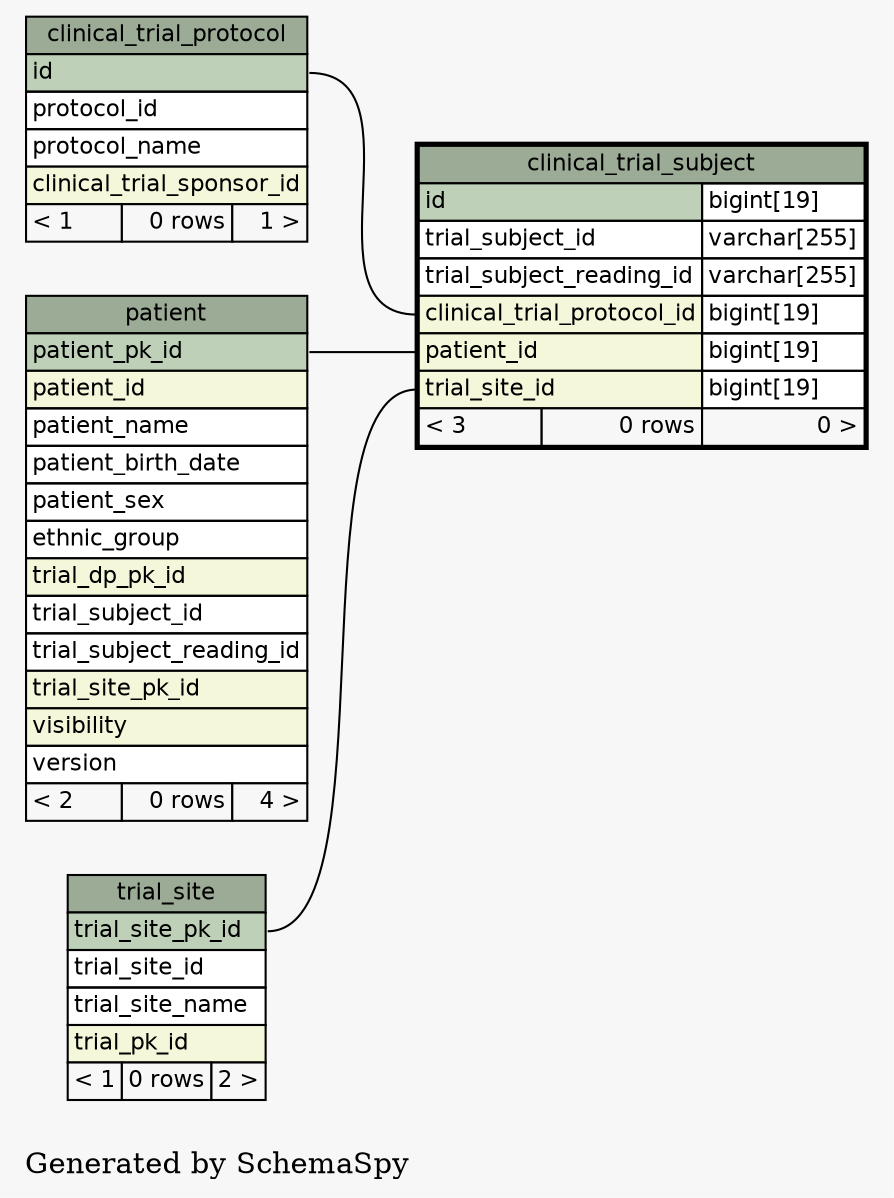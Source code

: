 // dot 2.16.1 on Linux 2.6.25.6-27.fc8
digraph "oneDegreeRelationshipsGraph" {
  graph [
    rankdir="RL"
    bgcolor="#f7f7f7"
    label="\nGenerated by SchemaSpy"
    labeljust="l"
  ];
  node [
    fontname="Helvetica"
    fontsize="11"
    shape="plaintext"
  ];
  edge [
    arrowsize="0.8"
  ];
  "clinical_trial_subject":"clinical_trial_protocol_id":w -> "clinical_trial_protocol":"id":e [arrowtail=crowtee arrowhead=none];
  "clinical_trial_subject":"patient_id":w -> "patient":"patient_pk_id":e [arrowtail=crowtee arrowhead=none];
  "clinical_trial_subject":"trial_site_id":w -> "trial_site":"trial_site_pk_id":e [arrowtail=crowtee arrowhead=none];
  "clinical_trial_protocol" [
    label=<
    <TABLE BORDER="0" CELLBORDER="1" CELLSPACING="0" BGCOLOR="#ffffff">
      <TR><TD PORT="clinical_trial_protocol.heading" COLSPAN="3" BGCOLOR="#9bab96" ALIGN="CENTER">clinical_trial_protocol</TD></TR>
      <TR><TD PORT="id" COLSPAN="3" BGCOLOR="#bed1b8" ALIGN="LEFT">id</TD></TR>
      <TR><TD PORT="protocol_id" COLSPAN="3" ALIGN="LEFT">protocol_id</TD></TR>
      <TR><TD PORT="protocol_name" COLSPAN="3" ALIGN="LEFT">protocol_name</TD></TR>
      <TR><TD PORT="clinical_trial_sponsor_id" COLSPAN="3" BGCOLOR="#f4f7da" ALIGN="LEFT">clinical_trial_sponsor_id</TD></TR>
      <TR><TD ALIGN="LEFT" BGCOLOR="#f7f7f7">&lt; 1</TD><TD ALIGN="RIGHT" BGCOLOR="#f7f7f7">0 rows</TD><TD ALIGN="RIGHT" BGCOLOR="#f7f7f7">1 &gt;</TD></TR>
    </TABLE>>
    URL="clinical_trial_protocol.html#graph"
    tooltip="clinical_trial_protocol"
  ];
  "clinical_trial_subject" [
    label=<
    <TABLE BORDER="2" CELLBORDER="1" CELLSPACING="0" BGCOLOR="#ffffff">
      <TR><TD PORT="clinical_trial_subject.heading" COLSPAN="3" BGCOLOR="#9bab96" ALIGN="CENTER">clinical_trial_subject</TD></TR>
      <TR><TD PORT="id" COLSPAN="2" BGCOLOR="#bed1b8" ALIGN="LEFT">id</TD><TD PORT="id.type" ALIGN="LEFT">bigint[19]</TD></TR>
      <TR><TD PORT="trial_subject_id" COLSPAN="2" ALIGN="LEFT">trial_subject_id</TD><TD PORT="trial_subject_id.type" ALIGN="LEFT">varchar[255]</TD></TR>
      <TR><TD PORT="trial_subject_reading_id" COLSPAN="2" ALIGN="LEFT">trial_subject_reading_id</TD><TD PORT="trial_subject_reading_id.type" ALIGN="LEFT">varchar[255]</TD></TR>
      <TR><TD PORT="clinical_trial_protocol_id" COLSPAN="2" BGCOLOR="#f4f7da" ALIGN="LEFT">clinical_trial_protocol_id</TD><TD PORT="clinical_trial_protocol_id.type" ALIGN="LEFT">bigint[19]</TD></TR>
      <TR><TD PORT="patient_id" COLSPAN="2" BGCOLOR="#f4f7da" ALIGN="LEFT">patient_id</TD><TD PORT="patient_id.type" ALIGN="LEFT">bigint[19]</TD></TR>
      <TR><TD PORT="trial_site_id" COLSPAN="2" BGCOLOR="#f4f7da" ALIGN="LEFT">trial_site_id</TD><TD PORT="trial_site_id.type" ALIGN="LEFT">bigint[19]</TD></TR>
      <TR><TD ALIGN="LEFT" BGCOLOR="#f7f7f7">&lt; 3</TD><TD ALIGN="RIGHT" BGCOLOR="#f7f7f7">0 rows</TD><TD ALIGN="RIGHT" BGCOLOR="#f7f7f7">0 &gt;</TD></TR>
    </TABLE>>
    URL="clinical_trial_subject.html#"
    tooltip="clinical_trial_subject"
  ];
  "patient" [
    label=<
    <TABLE BORDER="0" CELLBORDER="1" CELLSPACING="0" BGCOLOR="#ffffff">
      <TR><TD PORT="patient.heading" COLSPAN="3" BGCOLOR="#9bab96" ALIGN="CENTER">patient</TD></TR>
      <TR><TD PORT="patient_pk_id" COLSPAN="3" BGCOLOR="#bed1b8" ALIGN="LEFT">patient_pk_id</TD></TR>
      <TR><TD PORT="patient_id" COLSPAN="3" BGCOLOR="#f4f7da" ALIGN="LEFT">patient_id</TD></TR>
      <TR><TD PORT="patient_name" COLSPAN="3" ALIGN="LEFT">patient_name</TD></TR>
      <TR><TD PORT="patient_birth_date" COLSPAN="3" ALIGN="LEFT">patient_birth_date</TD></TR>
      <TR><TD PORT="patient_sex" COLSPAN="3" ALIGN="LEFT">patient_sex</TD></TR>
      <TR><TD PORT="ethnic_group" COLSPAN="3" ALIGN="LEFT">ethnic_group</TD></TR>
      <TR><TD PORT="trial_dp_pk_id" COLSPAN="3" BGCOLOR="#f4f7da" ALIGN="LEFT">trial_dp_pk_id</TD></TR>
      <TR><TD PORT="trial_subject_id" COLSPAN="3" ALIGN="LEFT">trial_subject_id</TD></TR>
      <TR><TD PORT="trial_subject_reading_id" COLSPAN="3" ALIGN="LEFT">trial_subject_reading_id</TD></TR>
      <TR><TD PORT="trial_site_pk_id" COLSPAN="3" BGCOLOR="#f4f7da" ALIGN="LEFT">trial_site_pk_id</TD></TR>
      <TR><TD PORT="visibility" COLSPAN="3" BGCOLOR="#f4f7da" ALIGN="LEFT">visibility</TD></TR>
      <TR><TD PORT="version" COLSPAN="3" ALIGN="LEFT">version</TD></TR>
      <TR><TD ALIGN="LEFT" BGCOLOR="#f7f7f7">&lt; 2</TD><TD ALIGN="RIGHT" BGCOLOR="#f7f7f7">0 rows</TD><TD ALIGN="RIGHT" BGCOLOR="#f7f7f7">4 &gt;</TD></TR>
    </TABLE>>
    URL="patient.html#graph"
    tooltip="patient"
  ];
  "trial_site" [
    label=<
    <TABLE BORDER="0" CELLBORDER="1" CELLSPACING="0" BGCOLOR="#ffffff">
      <TR><TD PORT="trial_site.heading" COLSPAN="3" BGCOLOR="#9bab96" ALIGN="CENTER">trial_site</TD></TR>
      <TR><TD PORT="trial_site_pk_id" COLSPAN="3" BGCOLOR="#bed1b8" ALIGN="LEFT">trial_site_pk_id</TD></TR>
      <TR><TD PORT="trial_site_id" COLSPAN="3" ALIGN="LEFT">trial_site_id</TD></TR>
      <TR><TD PORT="trial_site_name" COLSPAN="3" ALIGN="LEFT">trial_site_name</TD></TR>
      <TR><TD PORT="trial_pk_id" COLSPAN="3" BGCOLOR="#f4f7da" ALIGN="LEFT">trial_pk_id</TD></TR>
      <TR><TD ALIGN="LEFT" BGCOLOR="#f7f7f7">&lt; 1</TD><TD ALIGN="RIGHT" BGCOLOR="#f7f7f7">0 rows</TD><TD ALIGN="RIGHT" BGCOLOR="#f7f7f7">2 &gt;</TD></TR>
    </TABLE>>
    URL="trial_site.html#graph"
    tooltip="trial_site"
  ];
}
